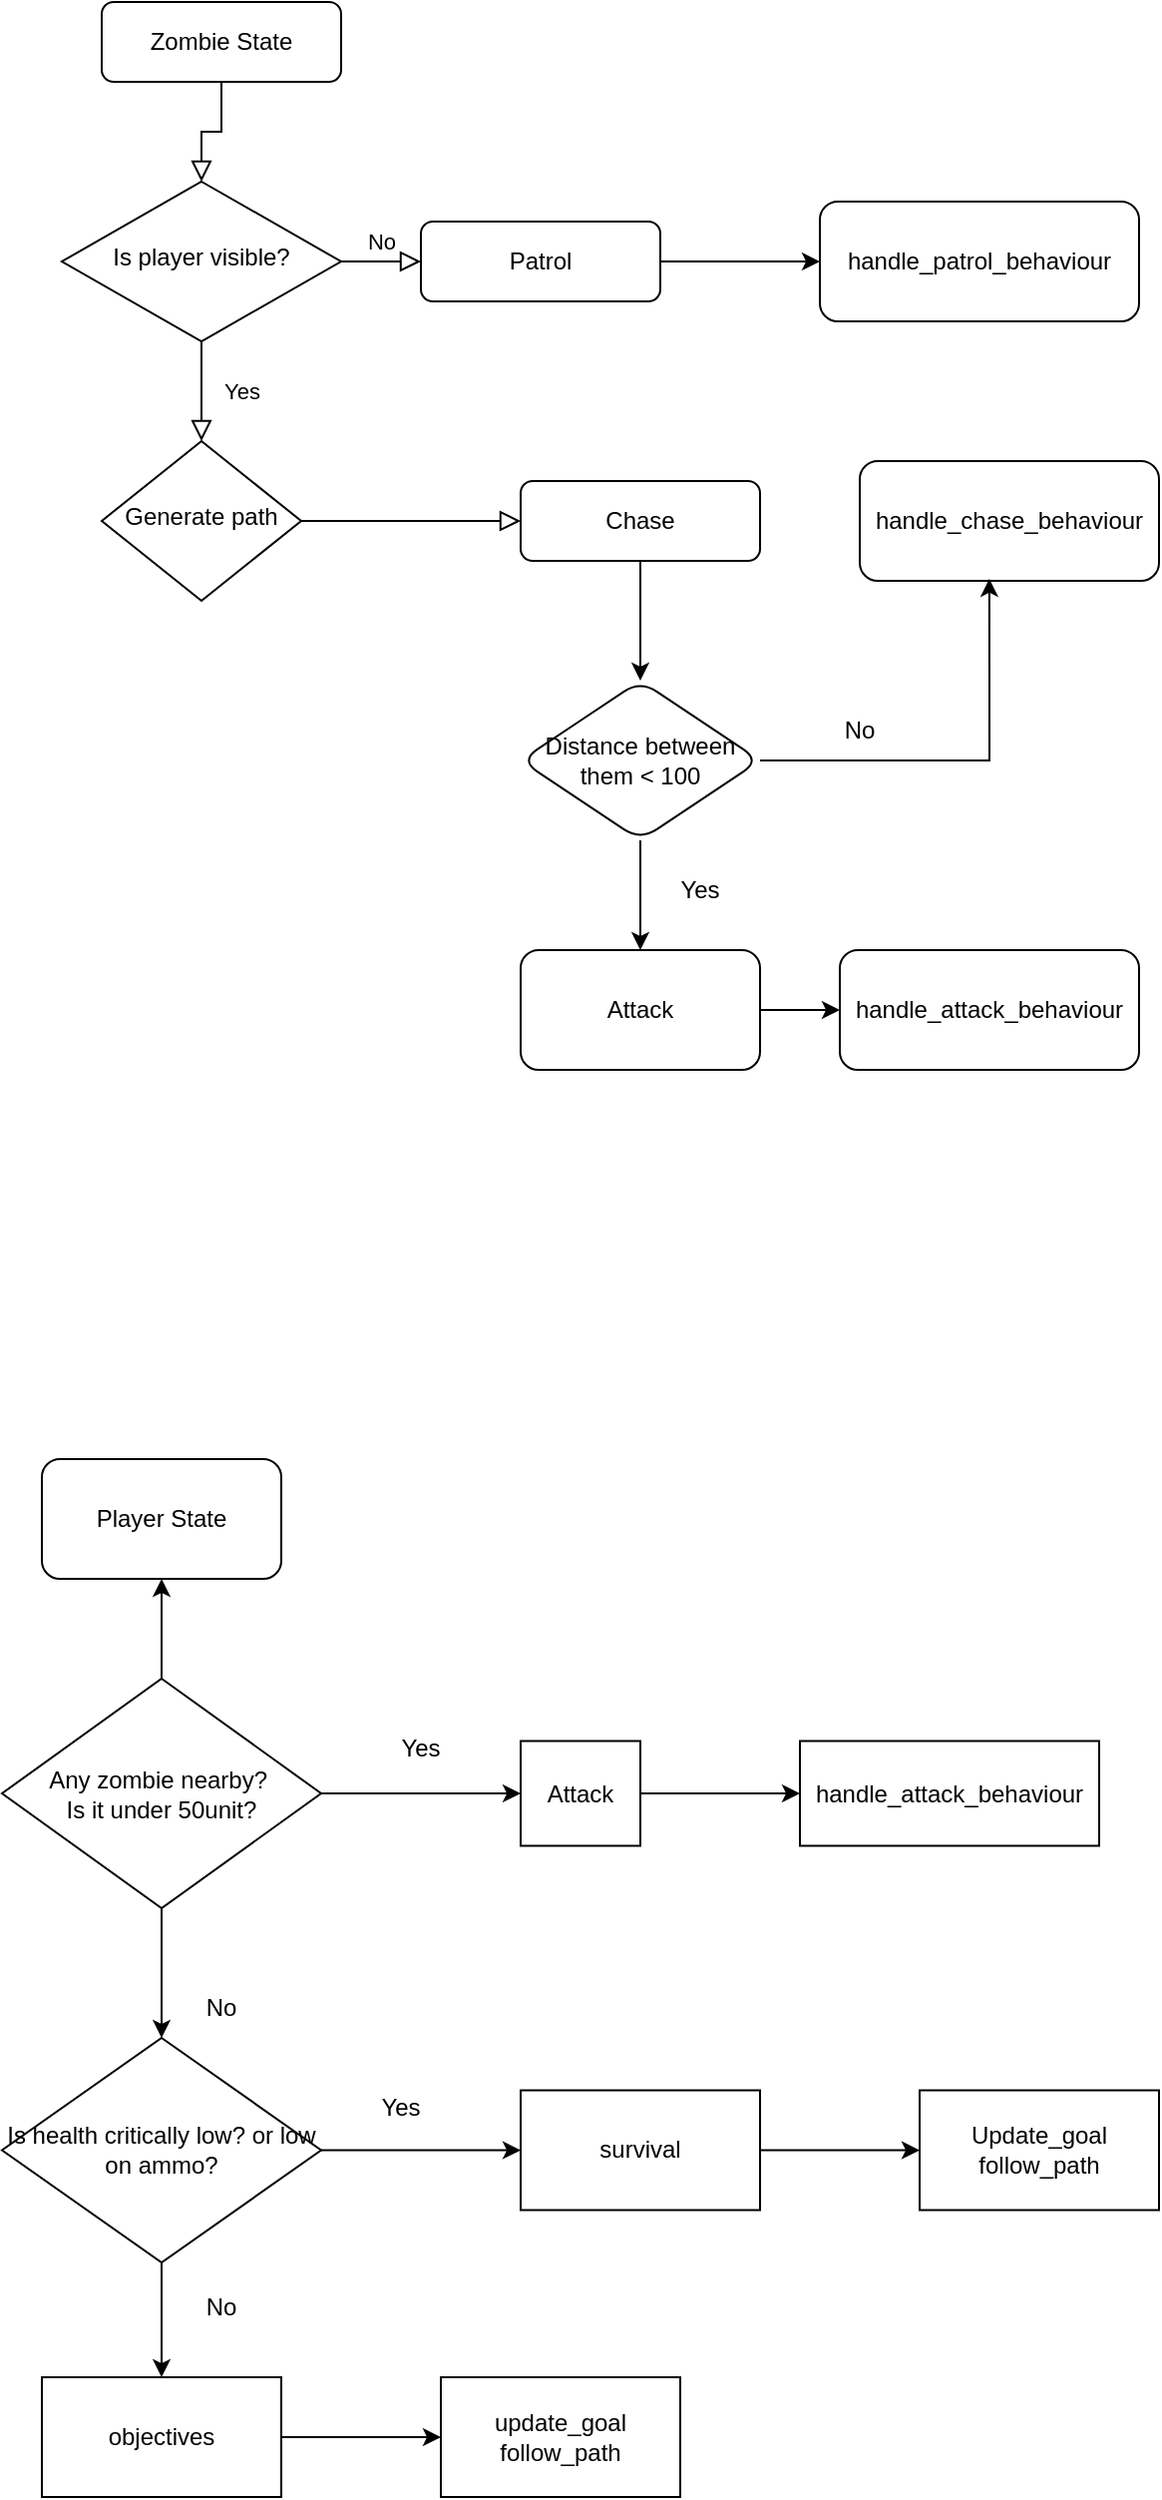 <mxfile version="27.1.5">
  <diagram id="C5RBs43oDa-KdzZeNtuy" name="Page-1">
    <mxGraphModel dx="1367" dy="2094" grid="1" gridSize="10" guides="1" tooltips="1" connect="1" arrows="1" fold="1" page="1" pageScale="1" pageWidth="827" pageHeight="1169" math="0" shadow="0">
      <root>
        <mxCell id="WIyWlLk6GJQsqaUBKTNV-0" />
        <mxCell id="WIyWlLk6GJQsqaUBKTNV-1" parent="WIyWlLk6GJQsqaUBKTNV-0" />
        <mxCell id="WIyWlLk6GJQsqaUBKTNV-2" value="" style="rounded=0;html=1;jettySize=auto;orthogonalLoop=1;fontSize=11;endArrow=block;endFill=0;endSize=8;strokeWidth=1;shadow=0;labelBackgroundColor=none;edgeStyle=orthogonalEdgeStyle;" parent="WIyWlLk6GJQsqaUBKTNV-1" source="WIyWlLk6GJQsqaUBKTNV-3" target="WIyWlLk6GJQsqaUBKTNV-6" edge="1">
          <mxGeometry relative="1" as="geometry" />
        </mxCell>
        <mxCell id="WIyWlLk6GJQsqaUBKTNV-3" value="Zombie State" style="rounded=1;whiteSpace=wrap;html=1;fontSize=12;glass=0;strokeWidth=1;shadow=0;" parent="WIyWlLk6GJQsqaUBKTNV-1" vertex="1">
          <mxGeometry x="60" y="-380" width="120" height="40" as="geometry" />
        </mxCell>
        <mxCell id="WIyWlLk6GJQsqaUBKTNV-4" value="Yes" style="rounded=0;html=1;jettySize=auto;orthogonalLoop=1;fontSize=11;endArrow=block;endFill=0;endSize=8;strokeWidth=1;shadow=0;labelBackgroundColor=none;edgeStyle=orthogonalEdgeStyle;" parent="WIyWlLk6GJQsqaUBKTNV-1" source="WIyWlLk6GJQsqaUBKTNV-6" target="WIyWlLk6GJQsqaUBKTNV-10" edge="1">
          <mxGeometry y="20" relative="1" as="geometry">
            <mxPoint as="offset" />
          </mxGeometry>
        </mxCell>
        <mxCell id="WIyWlLk6GJQsqaUBKTNV-5" value="No" style="edgeStyle=orthogonalEdgeStyle;rounded=0;html=1;jettySize=auto;orthogonalLoop=1;fontSize=11;endArrow=block;endFill=0;endSize=8;strokeWidth=1;shadow=0;labelBackgroundColor=none;" parent="WIyWlLk6GJQsqaUBKTNV-1" source="WIyWlLk6GJQsqaUBKTNV-6" target="WIyWlLk6GJQsqaUBKTNV-7" edge="1">
          <mxGeometry y="10" relative="1" as="geometry">
            <mxPoint as="offset" />
          </mxGeometry>
        </mxCell>
        <mxCell id="WIyWlLk6GJQsqaUBKTNV-6" value="Is player visible?" style="rhombus;whiteSpace=wrap;html=1;shadow=0;fontFamily=Helvetica;fontSize=12;align=center;strokeWidth=1;spacing=6;spacingTop=-4;" parent="WIyWlLk6GJQsqaUBKTNV-1" vertex="1">
          <mxGeometry x="40" y="-290" width="140" height="80" as="geometry" />
        </mxCell>
        <mxCell id="QMvKMj2MhDEd0DW6QR-A-3" value="" style="edgeStyle=orthogonalEdgeStyle;rounded=0;orthogonalLoop=1;jettySize=auto;html=1;" edge="1" parent="WIyWlLk6GJQsqaUBKTNV-1" source="WIyWlLk6GJQsqaUBKTNV-7" target="QMvKMj2MhDEd0DW6QR-A-2">
          <mxGeometry relative="1" as="geometry" />
        </mxCell>
        <mxCell id="WIyWlLk6GJQsqaUBKTNV-7" value="Patrol" style="rounded=1;whiteSpace=wrap;html=1;fontSize=12;glass=0;strokeWidth=1;shadow=0;" parent="WIyWlLk6GJQsqaUBKTNV-1" vertex="1">
          <mxGeometry x="220" y="-270" width="120" height="40" as="geometry" />
        </mxCell>
        <mxCell id="WIyWlLk6GJQsqaUBKTNV-9" value="" style="edgeStyle=orthogonalEdgeStyle;rounded=0;html=1;jettySize=auto;orthogonalLoop=1;fontSize=11;endArrow=block;endFill=0;endSize=8;strokeWidth=1;shadow=0;labelBackgroundColor=none;" parent="WIyWlLk6GJQsqaUBKTNV-1" source="WIyWlLk6GJQsqaUBKTNV-10" target="WIyWlLk6GJQsqaUBKTNV-12" edge="1">
          <mxGeometry y="10" relative="1" as="geometry">
            <mxPoint as="offset" />
          </mxGeometry>
        </mxCell>
        <mxCell id="WIyWlLk6GJQsqaUBKTNV-10" value="Generate path" style="rhombus;whiteSpace=wrap;html=1;shadow=0;fontFamily=Helvetica;fontSize=12;align=center;strokeWidth=1;spacing=6;spacingTop=-4;" parent="WIyWlLk6GJQsqaUBKTNV-1" vertex="1">
          <mxGeometry x="60" y="-160" width="100" height="80" as="geometry" />
        </mxCell>
        <mxCell id="QMvKMj2MhDEd0DW6QR-A-7" value="" style="edgeStyle=orthogonalEdgeStyle;rounded=0;orthogonalLoop=1;jettySize=auto;html=1;" edge="1" parent="WIyWlLk6GJQsqaUBKTNV-1" source="WIyWlLk6GJQsqaUBKTNV-12" target="QMvKMj2MhDEd0DW6QR-A-6">
          <mxGeometry relative="1" as="geometry" />
        </mxCell>
        <mxCell id="WIyWlLk6GJQsqaUBKTNV-12" value="Chase" style="rounded=1;whiteSpace=wrap;html=1;fontSize=12;glass=0;strokeWidth=1;shadow=0;" parent="WIyWlLk6GJQsqaUBKTNV-1" vertex="1">
          <mxGeometry x="270" y="-140" width="120" height="40" as="geometry" />
        </mxCell>
        <mxCell id="QMvKMj2MhDEd0DW6QR-A-2" value="handle_patrol_behaviour" style="whiteSpace=wrap;html=1;rounded=1;glass=0;strokeWidth=1;shadow=0;" vertex="1" parent="WIyWlLk6GJQsqaUBKTNV-1">
          <mxGeometry x="420" y="-280" width="160" height="60" as="geometry" />
        </mxCell>
        <mxCell id="QMvKMj2MhDEd0DW6QR-A-4" value="handle_chase_behaviour" style="whiteSpace=wrap;html=1;rounded=1;glass=0;strokeWidth=1;shadow=0;" vertex="1" parent="WIyWlLk6GJQsqaUBKTNV-1">
          <mxGeometry x="440" y="-150" width="150" height="60" as="geometry" />
        </mxCell>
        <mxCell id="QMvKMj2MhDEd0DW6QR-A-11" value="" style="edgeStyle=orthogonalEdgeStyle;rounded=0;orthogonalLoop=1;jettySize=auto;html=1;" edge="1" parent="WIyWlLk6GJQsqaUBKTNV-1" source="QMvKMj2MhDEd0DW6QR-A-6" target="QMvKMj2MhDEd0DW6QR-A-10">
          <mxGeometry relative="1" as="geometry" />
        </mxCell>
        <mxCell id="QMvKMj2MhDEd0DW6QR-A-6" value="Distance between them &amp;lt; 100" style="rhombus;whiteSpace=wrap;html=1;rounded=1;glass=0;strokeWidth=1;shadow=0;" vertex="1" parent="WIyWlLk6GJQsqaUBKTNV-1">
          <mxGeometry x="270" y="-40" width="120" height="80" as="geometry" />
        </mxCell>
        <mxCell id="QMvKMj2MhDEd0DW6QR-A-8" style="edgeStyle=orthogonalEdgeStyle;rounded=0;orthogonalLoop=1;jettySize=auto;html=1;entryX=0.433;entryY=0.983;entryDx=0;entryDy=0;entryPerimeter=0;" edge="1" parent="WIyWlLk6GJQsqaUBKTNV-1" source="QMvKMj2MhDEd0DW6QR-A-6" target="QMvKMj2MhDEd0DW6QR-A-4">
          <mxGeometry relative="1" as="geometry" />
        </mxCell>
        <mxCell id="QMvKMj2MhDEd0DW6QR-A-9" value="No" style="text;html=1;align=center;verticalAlign=middle;whiteSpace=wrap;rounded=0;" vertex="1" parent="WIyWlLk6GJQsqaUBKTNV-1">
          <mxGeometry x="410" y="-30" width="60" height="30" as="geometry" />
        </mxCell>
        <mxCell id="QMvKMj2MhDEd0DW6QR-A-13" value="" style="edgeStyle=orthogonalEdgeStyle;rounded=0;orthogonalLoop=1;jettySize=auto;html=1;" edge="1" parent="WIyWlLk6GJQsqaUBKTNV-1" source="QMvKMj2MhDEd0DW6QR-A-10" target="QMvKMj2MhDEd0DW6QR-A-12">
          <mxGeometry relative="1" as="geometry" />
        </mxCell>
        <mxCell id="QMvKMj2MhDEd0DW6QR-A-10" value="Attack" style="whiteSpace=wrap;html=1;rounded=1;glass=0;strokeWidth=1;shadow=0;direction=west;" vertex="1" parent="WIyWlLk6GJQsqaUBKTNV-1">
          <mxGeometry x="270" y="95" width="120" height="60" as="geometry" />
        </mxCell>
        <mxCell id="QMvKMj2MhDEd0DW6QR-A-12" value="handle_attack_behaviour" style="whiteSpace=wrap;html=1;rounded=1;glass=0;strokeWidth=1;shadow=0;" vertex="1" parent="WIyWlLk6GJQsqaUBKTNV-1">
          <mxGeometry x="430" y="95" width="150" height="60" as="geometry" />
        </mxCell>
        <mxCell id="QMvKMj2MhDEd0DW6QR-A-15" value="Yes" style="text;html=1;align=center;verticalAlign=middle;whiteSpace=wrap;rounded=0;" vertex="1" parent="WIyWlLk6GJQsqaUBKTNV-1">
          <mxGeometry x="330" y="50" width="60" height="30" as="geometry" />
        </mxCell>
        <mxCell id="QMvKMj2MhDEd0DW6QR-A-16" value="Player State" style="rounded=1;whiteSpace=wrap;html=1;" vertex="1" parent="WIyWlLk6GJQsqaUBKTNV-1">
          <mxGeometry x="30" y="350" width="120" height="60" as="geometry" />
        </mxCell>
        <mxCell id="QMvKMj2MhDEd0DW6QR-A-18" style="edgeStyle=orthogonalEdgeStyle;rounded=0;orthogonalLoop=1;jettySize=auto;html=1;entryX=0.5;entryY=1;entryDx=0;entryDy=0;" edge="1" parent="WIyWlLk6GJQsqaUBKTNV-1" source="QMvKMj2MhDEd0DW6QR-A-17" target="QMvKMj2MhDEd0DW6QR-A-16">
          <mxGeometry relative="1" as="geometry" />
        </mxCell>
        <mxCell id="QMvKMj2MhDEd0DW6QR-A-20" value="" style="edgeStyle=orthogonalEdgeStyle;rounded=0;orthogonalLoop=1;jettySize=auto;html=1;" edge="1" parent="WIyWlLk6GJQsqaUBKTNV-1" source="QMvKMj2MhDEd0DW6QR-A-17" target="QMvKMj2MhDEd0DW6QR-A-19">
          <mxGeometry relative="1" as="geometry" />
        </mxCell>
        <mxCell id="QMvKMj2MhDEd0DW6QR-A-25" value="" style="edgeStyle=orthogonalEdgeStyle;rounded=0;orthogonalLoop=1;jettySize=auto;html=1;" edge="1" parent="WIyWlLk6GJQsqaUBKTNV-1" source="QMvKMj2MhDEd0DW6QR-A-17" target="QMvKMj2MhDEd0DW6QR-A-24">
          <mxGeometry relative="1" as="geometry" />
        </mxCell>
        <mxCell id="QMvKMj2MhDEd0DW6QR-A-17" value="Any zombie nearby?&amp;nbsp;&lt;div&gt;Is it under 50unit?&lt;/div&gt;" style="rhombus;whiteSpace=wrap;html=1;" vertex="1" parent="WIyWlLk6GJQsqaUBKTNV-1">
          <mxGeometry x="10" y="460" width="160" height="115" as="geometry" />
        </mxCell>
        <mxCell id="QMvKMj2MhDEd0DW6QR-A-22" value="" style="edgeStyle=orthogonalEdgeStyle;rounded=0;orthogonalLoop=1;jettySize=auto;html=1;" edge="1" parent="WIyWlLk6GJQsqaUBKTNV-1" source="QMvKMj2MhDEd0DW6QR-A-19" target="QMvKMj2MhDEd0DW6QR-A-21">
          <mxGeometry relative="1" as="geometry" />
        </mxCell>
        <mxCell id="QMvKMj2MhDEd0DW6QR-A-19" value="Attack" style="whiteSpace=wrap;html=1;" vertex="1" parent="WIyWlLk6GJQsqaUBKTNV-1">
          <mxGeometry x="270" y="491.25" width="60" height="52.5" as="geometry" />
        </mxCell>
        <mxCell id="QMvKMj2MhDEd0DW6QR-A-21" value="handle_attack_behaviour" style="whiteSpace=wrap;html=1;" vertex="1" parent="WIyWlLk6GJQsqaUBKTNV-1">
          <mxGeometry x="410" y="491.25" width="150" height="52.5" as="geometry" />
        </mxCell>
        <mxCell id="QMvKMj2MhDEd0DW6QR-A-23" value="Yes" style="text;html=1;align=center;verticalAlign=middle;whiteSpace=wrap;rounded=0;" vertex="1" parent="WIyWlLk6GJQsqaUBKTNV-1">
          <mxGeometry x="190" y="480" width="60" height="30" as="geometry" />
        </mxCell>
        <mxCell id="QMvKMj2MhDEd0DW6QR-A-28" value="" style="edgeStyle=orthogonalEdgeStyle;rounded=0;orthogonalLoop=1;jettySize=auto;html=1;" edge="1" parent="WIyWlLk6GJQsqaUBKTNV-1" source="QMvKMj2MhDEd0DW6QR-A-24" target="QMvKMj2MhDEd0DW6QR-A-27">
          <mxGeometry relative="1" as="geometry" />
        </mxCell>
        <mxCell id="QMvKMj2MhDEd0DW6QR-A-33" value="" style="edgeStyle=orthogonalEdgeStyle;rounded=0;orthogonalLoop=1;jettySize=auto;html=1;" edge="1" parent="WIyWlLk6GJQsqaUBKTNV-1" source="QMvKMj2MhDEd0DW6QR-A-24" target="QMvKMj2MhDEd0DW6QR-A-32">
          <mxGeometry relative="1" as="geometry" />
        </mxCell>
        <mxCell id="QMvKMj2MhDEd0DW6QR-A-24" value="Is health critically low? or low on ammo?" style="rhombus;whiteSpace=wrap;html=1;" vertex="1" parent="WIyWlLk6GJQsqaUBKTNV-1">
          <mxGeometry x="10" y="640" width="160" height="112.5" as="geometry" />
        </mxCell>
        <mxCell id="QMvKMj2MhDEd0DW6QR-A-26" value="No" style="text;html=1;align=center;verticalAlign=middle;whiteSpace=wrap;rounded=0;" vertex="1" parent="WIyWlLk6GJQsqaUBKTNV-1">
          <mxGeometry x="90" y="610" width="60" height="30" as="geometry" />
        </mxCell>
        <mxCell id="QMvKMj2MhDEd0DW6QR-A-30" value="" style="edgeStyle=orthogonalEdgeStyle;rounded=0;orthogonalLoop=1;jettySize=auto;html=1;" edge="1" parent="WIyWlLk6GJQsqaUBKTNV-1" source="QMvKMj2MhDEd0DW6QR-A-27" target="QMvKMj2MhDEd0DW6QR-A-29">
          <mxGeometry relative="1" as="geometry" />
        </mxCell>
        <mxCell id="QMvKMj2MhDEd0DW6QR-A-27" value="survival" style="whiteSpace=wrap;html=1;" vertex="1" parent="WIyWlLk6GJQsqaUBKTNV-1">
          <mxGeometry x="270" y="666.25" width="120" height="60" as="geometry" />
        </mxCell>
        <mxCell id="QMvKMj2MhDEd0DW6QR-A-29" value="Update_goal&lt;div&gt;follow_path&lt;/div&gt;" style="whiteSpace=wrap;html=1;" vertex="1" parent="WIyWlLk6GJQsqaUBKTNV-1">
          <mxGeometry x="470" y="666.25" width="120" height="60" as="geometry" />
        </mxCell>
        <mxCell id="QMvKMj2MhDEd0DW6QR-A-31" value="Yes" style="text;html=1;align=center;verticalAlign=middle;whiteSpace=wrap;rounded=0;" vertex="1" parent="WIyWlLk6GJQsqaUBKTNV-1">
          <mxGeometry x="180" y="660" width="60" height="30" as="geometry" />
        </mxCell>
        <mxCell id="QMvKMj2MhDEd0DW6QR-A-36" value="" style="edgeStyle=orthogonalEdgeStyle;rounded=0;orthogonalLoop=1;jettySize=auto;html=1;" edge="1" parent="WIyWlLk6GJQsqaUBKTNV-1" source="QMvKMj2MhDEd0DW6QR-A-32" target="QMvKMj2MhDEd0DW6QR-A-35">
          <mxGeometry relative="1" as="geometry" />
        </mxCell>
        <mxCell id="QMvKMj2MhDEd0DW6QR-A-32" value="objectives" style="whiteSpace=wrap;html=1;" vertex="1" parent="WIyWlLk6GJQsqaUBKTNV-1">
          <mxGeometry x="30" y="810" width="120" height="60" as="geometry" />
        </mxCell>
        <mxCell id="QMvKMj2MhDEd0DW6QR-A-34" value="No" style="text;html=1;align=center;verticalAlign=middle;whiteSpace=wrap;rounded=0;" vertex="1" parent="WIyWlLk6GJQsqaUBKTNV-1">
          <mxGeometry x="90" y="760" width="60" height="30" as="geometry" />
        </mxCell>
        <mxCell id="QMvKMj2MhDEd0DW6QR-A-35" value="update_goal&lt;div&gt;follow_path&lt;/div&gt;" style="whiteSpace=wrap;html=1;" vertex="1" parent="WIyWlLk6GJQsqaUBKTNV-1">
          <mxGeometry x="230" y="810" width="120" height="60" as="geometry" />
        </mxCell>
      </root>
    </mxGraphModel>
  </diagram>
</mxfile>
